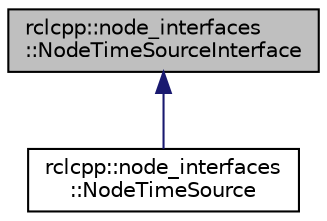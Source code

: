 digraph "rclcpp::node_interfaces::NodeTimeSourceInterface"
{
  edge [fontname="Helvetica",fontsize="10",labelfontname="Helvetica",labelfontsize="10"];
  node [fontname="Helvetica",fontsize="10",shape=record];
  Node0 [label="rclcpp::node_interfaces\l::NodeTimeSourceInterface",height=0.2,width=0.4,color="black", fillcolor="grey75", style="filled", fontcolor="black"];
  Node0 -> Node1 [dir="back",color="midnightblue",fontsize="10",style="solid",fontname="Helvetica"];
  Node1 [label="rclcpp::node_interfaces\l::NodeTimeSource",height=0.2,width=0.4,color="black", fillcolor="white", style="filled",URL="$classrclcpp_1_1node__interfaces_1_1NodeTimeSource.html",tooltip="Implementation of the NodeTimeSource part of the Node API. "];
}
